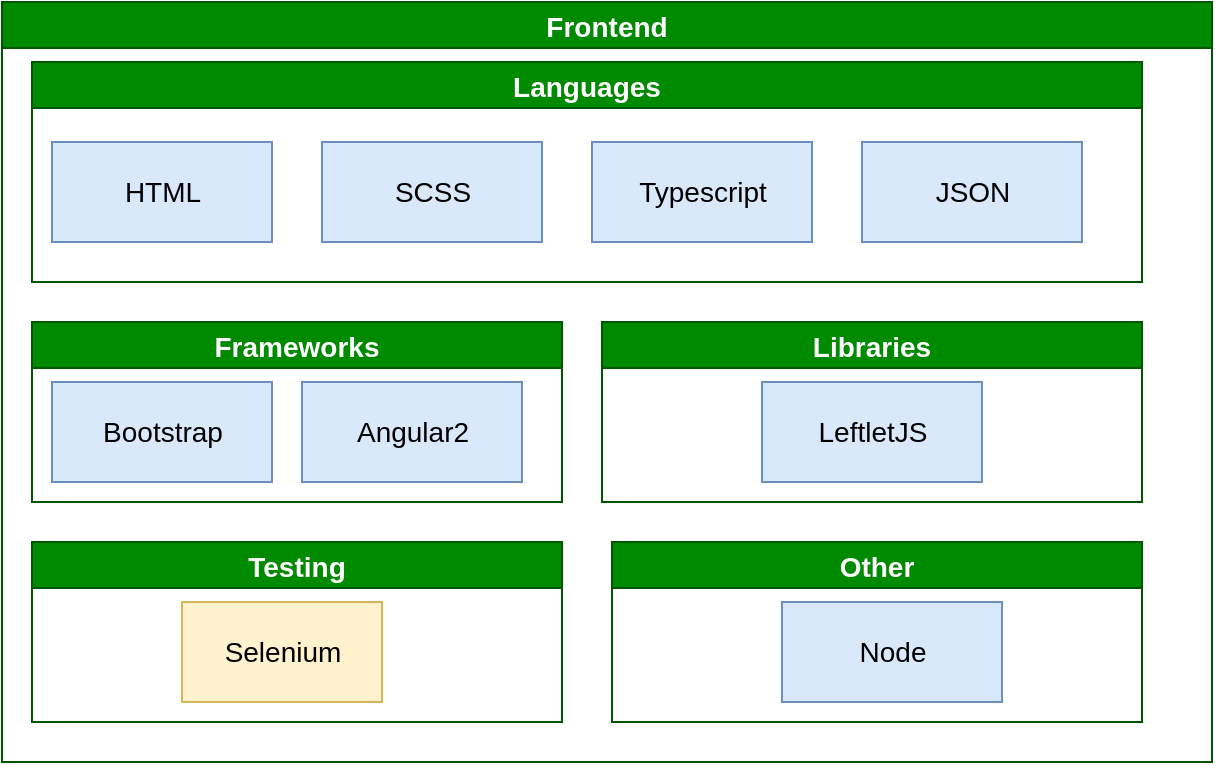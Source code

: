 <mxfile version="15.7.3" type="device"><diagram id="4b8or_0Rk-rCXTNzB_Io" name="Stránka-1"><mxGraphModel dx="275" dy="865" grid="1" gridSize="10" guides="1" tooltips="1" connect="1" arrows="1" fold="1" page="1" pageScale="1" pageWidth="827" pageHeight="1169" math="0" shadow="0"><root><mxCell id="0"/><mxCell id="1" parent="0"/><mxCell id="IpA6bpYcecOu8mMh90Jm-176" value="Frontend" style="swimlane;shadow=0;sketch=0;strokeColor=#005700;startSize=23;fillColor=#008a00;fontColor=#ffffff;fontSize=14;" parent="1" vertex="1"><mxGeometry x="910" y="100" width="605" height="380" as="geometry"/></mxCell><mxCell id="1O-iI47m2nziS6XRagKs-1" value="Languages" style="swimlane;shadow=0;sketch=0;startSize=23;fillColor=#008a00;fontColor=#ffffff;strokeColor=#005700;fontSize=14;" parent="IpA6bpYcecOu8mMh90Jm-176" vertex="1"><mxGeometry x="15" y="30" width="555" height="110" as="geometry"/></mxCell><mxCell id="IpA6bpYcecOu8mMh90Jm-202" value="HTML" style="html=1;shadow=0;sketch=0;strokeColor=#6c8ebf;fillColor=#dae8fc;fontSize=14;" parent="1O-iI47m2nziS6XRagKs-1" vertex="1"><mxGeometry x="10" y="40" width="110" height="50" as="geometry"/></mxCell><mxCell id="1O-iI47m2nziS6XRagKs-2" value="SCSS" style="html=1;shadow=0;sketch=0;strokeColor=#6c8ebf;fillColor=#dae8fc;fontSize=14;" parent="1O-iI47m2nziS6XRagKs-1" vertex="1"><mxGeometry x="145" y="40" width="110" height="50" as="geometry"/></mxCell><mxCell id="1O-iI47m2nziS6XRagKs-3" value="Typescript" style="html=1;shadow=0;sketch=0;strokeColor=#6c8ebf;fillColor=#dae8fc;fontSize=14;" parent="1O-iI47m2nziS6XRagKs-1" vertex="1"><mxGeometry x="280" y="40" width="110" height="50" as="geometry"/></mxCell><mxCell id="1O-iI47m2nziS6XRagKs-5" value="JSON" style="html=1;shadow=0;sketch=0;strokeColor=#6c8ebf;fillColor=#dae8fc;fontSize=14;" parent="1O-iI47m2nziS6XRagKs-1" vertex="1"><mxGeometry x="415" y="40" width="110" height="50" as="geometry"/></mxCell><mxCell id="1O-iI47m2nziS6XRagKs-7" value="Frameworks" style="swimlane;shadow=0;sketch=0;startSize=23;fillColor=#008a00;fontColor=#ffffff;strokeColor=#005700;fontSize=14;" parent="IpA6bpYcecOu8mMh90Jm-176" vertex="1"><mxGeometry x="15" y="160" width="265" height="90" as="geometry"/></mxCell><mxCell id="IpA6bpYcecOu8mMh90Jm-318" value="Bootstrap" style="html=1;shadow=0;sketch=0;strokeColor=#6c8ebf;fillColor=#dae8fc;fontSize=14;" parent="1O-iI47m2nziS6XRagKs-7" vertex="1"><mxGeometry x="10" y="30" width="110" height="50" as="geometry"/></mxCell><mxCell id="IpA6bpYcecOu8mMh90Jm-281" value="Angular2" style="html=1;shadow=0;sketch=0;strokeColor=#6c8ebf;fillColor=#dae8fc;fontSize=14;" parent="1O-iI47m2nziS6XRagKs-7" vertex="1"><mxGeometry x="135" y="30" width="110" height="50" as="geometry"/></mxCell><mxCell id="1O-iI47m2nziS6XRagKs-8" value="Libraries" style="swimlane;shadow=0;sketch=0;startSize=23;fillColor=#008a00;fontColor=#ffffff;strokeColor=#005700;fontSize=14;" parent="IpA6bpYcecOu8mMh90Jm-176" vertex="1"><mxGeometry x="300" y="160" width="270" height="90" as="geometry"/></mxCell><mxCell id="IpA6bpYcecOu8mMh90Jm-312" value="LeftletJS" style="html=1;shadow=0;sketch=0;strokeColor=#6c8ebf;fillColor=#dae8fc;fontSize=14;" parent="1O-iI47m2nziS6XRagKs-8" vertex="1"><mxGeometry x="80" y="30" width="110" height="50" as="geometry"/></mxCell><mxCell id="1O-iI47m2nziS6XRagKs-11" value="Testing" style="swimlane;shadow=0;sketch=0;startSize=23;fillColor=#008a00;fontColor=#ffffff;strokeColor=#005700;fontSize=14;" parent="IpA6bpYcecOu8mMh90Jm-176" vertex="1"><mxGeometry x="15" y="270" width="265" height="90" as="geometry"/></mxCell><mxCell id="IpA6bpYcecOu8mMh90Jm-212" value="Selenium" style="html=1;shadow=0;sketch=0;strokeColor=#d6b656;fillColor=#fff2cc;fontSize=14;" parent="1O-iI47m2nziS6XRagKs-11" vertex="1"><mxGeometry x="75" y="30" width="100" height="50" as="geometry"/></mxCell><mxCell id="9sfIh3xIBiFk9eo-zgBU-1" value="Other" style="swimlane;shadow=0;sketch=0;startSize=23;fillColor=#008a00;fontColor=#ffffff;strokeColor=#005700;fontSize=14;" vertex="1" parent="IpA6bpYcecOu8mMh90Jm-176"><mxGeometry x="305" y="270" width="265" height="90" as="geometry"/></mxCell><mxCell id="9sfIh3xIBiFk9eo-zgBU-3" value="Node" style="html=1;shadow=0;sketch=0;strokeColor=#6c8ebf;fillColor=#dae8fc;fontSize=14;" vertex="1" parent="9sfIh3xIBiFk9eo-zgBU-1"><mxGeometry x="85" y="30" width="110" height="50" as="geometry"/></mxCell></root></mxGraphModel></diagram></mxfile>
